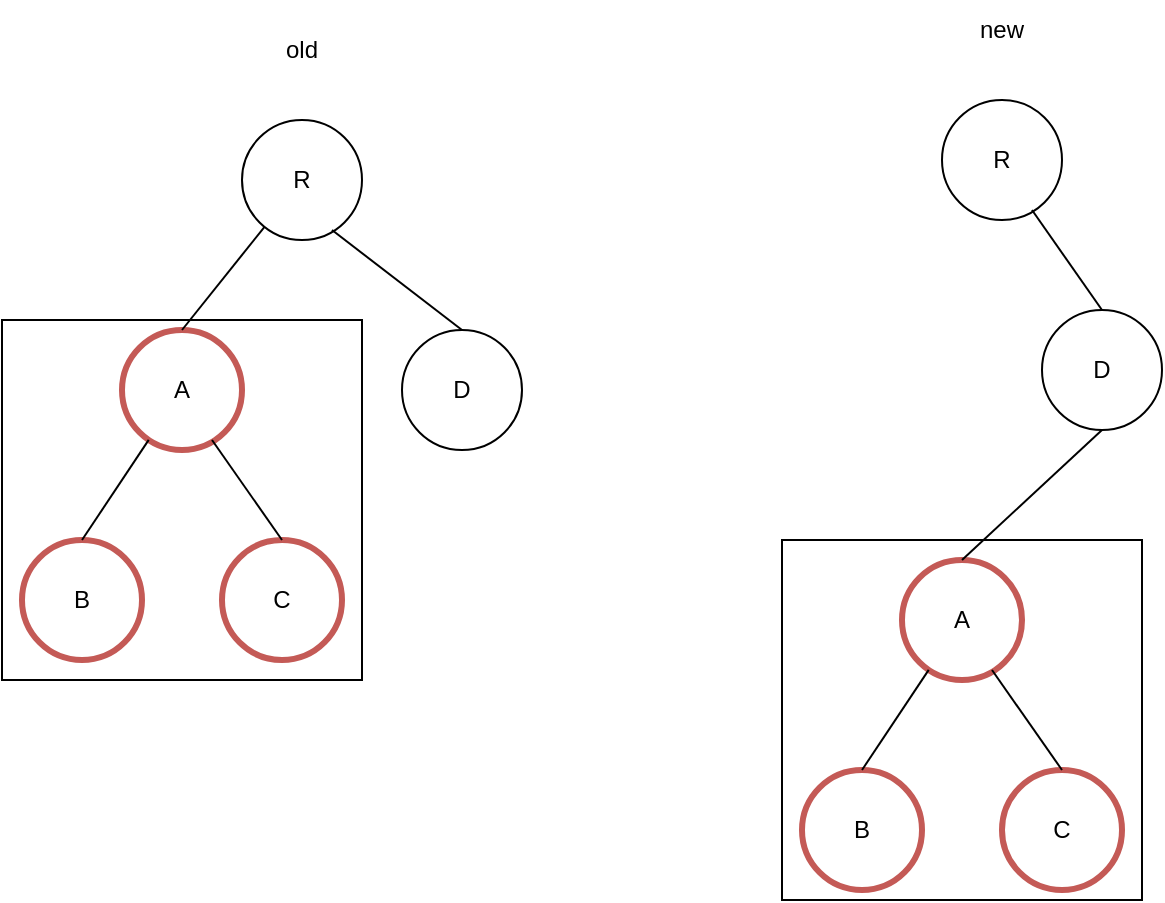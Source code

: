 <mxfile version="24.7.12">
  <diagram name="第 1 页" id="T0lX2_VsgfHfZJUMZZ5F">
    <mxGraphModel dx="2074" dy="1145" grid="1" gridSize="10" guides="1" tooltips="1" connect="1" arrows="1" fold="1" page="1" pageScale="1" pageWidth="827" pageHeight="1169" math="0" shadow="0">
      <root>
        <mxCell id="0" />
        <mxCell id="1" parent="0" />
        <mxCell id="LEYOkKM93aV67lqYFIVO-20" value="" style="rounded=0;whiteSpace=wrap;html=1;" vertex="1" parent="1">
          <mxGeometry x="170" y="590" width="180" height="180" as="geometry" />
        </mxCell>
        <mxCell id="LEYOkKM93aV67lqYFIVO-1" value="R" style="ellipse;whiteSpace=wrap;html=1;aspect=fixed;" vertex="1" parent="1">
          <mxGeometry x="290" y="490" width="60" height="60" as="geometry" />
        </mxCell>
        <mxCell id="LEYOkKM93aV67lqYFIVO-2" value="A" style="ellipse;whiteSpace=wrap;html=1;aspect=fixed;strokeColor=#C45A56;strokeWidth=3;" vertex="1" parent="1">
          <mxGeometry x="230" y="595" width="60" height="60" as="geometry" />
        </mxCell>
        <mxCell id="LEYOkKM93aV67lqYFIVO-3" value="D" style="ellipse;whiteSpace=wrap;html=1;aspect=fixed;" vertex="1" parent="1">
          <mxGeometry x="370" y="595" width="60" height="60" as="geometry" />
        </mxCell>
        <mxCell id="LEYOkKM93aV67lqYFIVO-4" value="B" style="ellipse;whiteSpace=wrap;html=1;aspect=fixed;strokeColor=#C45A56;strokeWidth=3;" vertex="1" parent="1">
          <mxGeometry x="180" y="700" width="60" height="60" as="geometry" />
        </mxCell>
        <mxCell id="LEYOkKM93aV67lqYFIVO-5" value="C" style="ellipse;whiteSpace=wrap;html=1;aspect=fixed;strokeColor=#C45A56;strokeWidth=3;" vertex="1" parent="1">
          <mxGeometry x="280" y="700" width="60" height="60" as="geometry" />
        </mxCell>
        <mxCell id="LEYOkKM93aV67lqYFIVO-7" value="" style="endArrow=none;html=1;rounded=0;exitX=0.5;exitY=0;exitDx=0;exitDy=0;" edge="1" parent="1" source="LEYOkKM93aV67lqYFIVO-2" target="LEYOkKM93aV67lqYFIVO-1">
          <mxGeometry width="50" height="50" relative="1" as="geometry">
            <mxPoint x="360" y="620" as="sourcePoint" />
            <mxPoint x="410" y="570" as="targetPoint" />
          </mxGeometry>
        </mxCell>
        <mxCell id="LEYOkKM93aV67lqYFIVO-8" value="" style="endArrow=none;html=1;rounded=0;exitX=0.5;exitY=0;exitDx=0;exitDy=0;entryX=0.75;entryY=0.917;entryDx=0;entryDy=0;entryPerimeter=0;" edge="1" parent="1" source="LEYOkKM93aV67lqYFIVO-3" target="LEYOkKM93aV67lqYFIVO-1">
          <mxGeometry width="50" height="50" relative="1" as="geometry">
            <mxPoint x="270" y="605" as="sourcePoint" />
            <mxPoint x="311" y="553" as="targetPoint" />
          </mxGeometry>
        </mxCell>
        <mxCell id="LEYOkKM93aV67lqYFIVO-9" value="" style="endArrow=none;html=1;rounded=0;entryX=0.5;entryY=0;entryDx=0;entryDy=0;" edge="1" parent="1" source="LEYOkKM93aV67lqYFIVO-2" target="LEYOkKM93aV67lqYFIVO-4">
          <mxGeometry width="50" height="50" relative="1" as="geometry">
            <mxPoint x="380" y="605" as="sourcePoint" />
            <mxPoint x="345" y="555" as="targetPoint" />
          </mxGeometry>
        </mxCell>
        <mxCell id="LEYOkKM93aV67lqYFIVO-10" value="" style="endArrow=none;html=1;rounded=0;entryX=0.5;entryY=0;entryDx=0;entryDy=0;exitX=0.75;exitY=0.917;exitDx=0;exitDy=0;exitPerimeter=0;" edge="1" parent="1" source="LEYOkKM93aV67lqYFIVO-2" target="LEYOkKM93aV67lqYFIVO-5">
          <mxGeometry width="50" height="50" relative="1" as="geometry">
            <mxPoint x="253" y="660" as="sourcePoint" />
            <mxPoint x="220" y="710" as="targetPoint" />
          </mxGeometry>
        </mxCell>
        <mxCell id="LEYOkKM93aV67lqYFIVO-11" value="R" style="ellipse;whiteSpace=wrap;html=1;aspect=fixed;" vertex="1" parent="1">
          <mxGeometry x="640" y="480" width="60" height="60" as="geometry" />
        </mxCell>
        <mxCell id="LEYOkKM93aV67lqYFIVO-22" value="" style="rounded=0;whiteSpace=wrap;html=1;" vertex="1" parent="1">
          <mxGeometry x="560" y="700" width="180" height="180" as="geometry" />
        </mxCell>
        <mxCell id="LEYOkKM93aV67lqYFIVO-12" value="A" style="ellipse;whiteSpace=wrap;html=1;aspect=fixed;strokeColor=#C45A56;strokeWidth=3;" vertex="1" parent="1">
          <mxGeometry x="620" y="710" width="60" height="60" as="geometry" />
        </mxCell>
        <mxCell id="LEYOkKM93aV67lqYFIVO-13" value="D" style="ellipse;whiteSpace=wrap;html=1;aspect=fixed;" vertex="1" parent="1">
          <mxGeometry x="690" y="585" width="60" height="60" as="geometry" />
        </mxCell>
        <mxCell id="LEYOkKM93aV67lqYFIVO-14" value="B" style="ellipse;whiteSpace=wrap;html=1;aspect=fixed;strokeColor=#C45A56;strokeWidth=3;" vertex="1" parent="1">
          <mxGeometry x="570" y="815" width="60" height="60" as="geometry" />
        </mxCell>
        <mxCell id="LEYOkKM93aV67lqYFIVO-15" value="C" style="ellipse;whiteSpace=wrap;html=1;aspect=fixed;strokeColor=#C45A56;strokeWidth=3;" vertex="1" parent="1">
          <mxGeometry x="670" y="815" width="60" height="60" as="geometry" />
        </mxCell>
        <mxCell id="LEYOkKM93aV67lqYFIVO-16" value="" style="endArrow=none;html=1;rounded=0;exitX=0.5;exitY=0;exitDx=0;exitDy=0;entryX=0.5;entryY=1;entryDx=0;entryDy=0;" edge="1" parent="1" source="LEYOkKM93aV67lqYFIVO-12" target="LEYOkKM93aV67lqYFIVO-13">
          <mxGeometry width="50" height="50" relative="1" as="geometry">
            <mxPoint x="710" y="610" as="sourcePoint" />
            <mxPoint x="760" y="560" as="targetPoint" />
          </mxGeometry>
        </mxCell>
        <mxCell id="LEYOkKM93aV67lqYFIVO-17" value="" style="endArrow=none;html=1;rounded=0;exitX=0.5;exitY=0;exitDx=0;exitDy=0;entryX=0.75;entryY=0.917;entryDx=0;entryDy=0;entryPerimeter=0;" edge="1" parent="1" source="LEYOkKM93aV67lqYFIVO-13" target="LEYOkKM93aV67lqYFIVO-11">
          <mxGeometry width="50" height="50" relative="1" as="geometry">
            <mxPoint x="620" y="595" as="sourcePoint" />
            <mxPoint x="661" y="543" as="targetPoint" />
          </mxGeometry>
        </mxCell>
        <mxCell id="LEYOkKM93aV67lqYFIVO-18" value="" style="endArrow=none;html=1;rounded=0;entryX=0.5;entryY=0;entryDx=0;entryDy=0;" edge="1" parent="1" source="LEYOkKM93aV67lqYFIVO-12" target="LEYOkKM93aV67lqYFIVO-14">
          <mxGeometry width="50" height="50" relative="1" as="geometry">
            <mxPoint x="770" y="720" as="sourcePoint" />
            <mxPoint x="735" y="670" as="targetPoint" />
          </mxGeometry>
        </mxCell>
        <mxCell id="LEYOkKM93aV67lqYFIVO-19" value="" style="endArrow=none;html=1;rounded=0;entryX=0.5;entryY=0;entryDx=0;entryDy=0;exitX=0.75;exitY=0.917;exitDx=0;exitDy=0;exitPerimeter=0;" edge="1" parent="1" source="LEYOkKM93aV67lqYFIVO-12" target="LEYOkKM93aV67lqYFIVO-15">
          <mxGeometry width="50" height="50" relative="1" as="geometry">
            <mxPoint x="643" y="775" as="sourcePoint" />
            <mxPoint x="610" y="825" as="targetPoint" />
          </mxGeometry>
        </mxCell>
        <mxCell id="LEYOkKM93aV67lqYFIVO-23" value="old" style="text;html=1;align=center;verticalAlign=middle;whiteSpace=wrap;rounded=0;" vertex="1" parent="1">
          <mxGeometry x="290" y="440" width="60" height="30" as="geometry" />
        </mxCell>
        <mxCell id="LEYOkKM93aV67lqYFIVO-24" value="new" style="text;html=1;align=center;verticalAlign=middle;whiteSpace=wrap;rounded=0;" vertex="1" parent="1">
          <mxGeometry x="640" y="430" width="60" height="30" as="geometry" />
        </mxCell>
      </root>
    </mxGraphModel>
  </diagram>
</mxfile>
